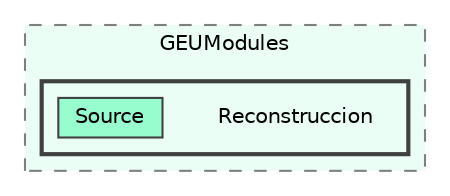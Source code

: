 digraph "C:/GEU/GEUModules/Reconstruccion"
{
 // LATEX_PDF_SIZE
  bgcolor="transparent";
  edge [fontname=Helvetica,fontsize=10,labelfontname=Helvetica,labelfontsize=10];
  node [fontname=Helvetica,fontsize=10,shape=box,height=0.2,width=0.4];
  compound=true
  subgraph clusterdir_70e1bd6aad29eaa9efcef7cf630be9eb {
    graph [ bgcolor="#ebfef5", pencolor="grey50", label="GEUModules", fontname=Helvetica,fontsize=10 style="filled,dashed", URL="dir_70e1bd6aad29eaa9efcef7cf630be9eb.html",tooltip=""]
  subgraph clusterdir_ab3852577ff19ca34a462b36a64867c4 {
    graph [ bgcolor="#ebfef5", pencolor="grey25", label="", fontname=Helvetica,fontsize=10 style="filled,bold", URL="dir_ab3852577ff19ca34a462b36a64867c4.html",tooltip=""]
    dir_ab3852577ff19ca34a462b36a64867c4 [shape=plaintext, label="Reconstruccion"];
  dir_e0f6bb79a60990e7385239c965311f8f [label="Source", fillcolor="#98fdce", color="grey25", style="filled", URL="dir_e0f6bb79a60990e7385239c965311f8f.html",tooltip=""];
  }
  }
}
